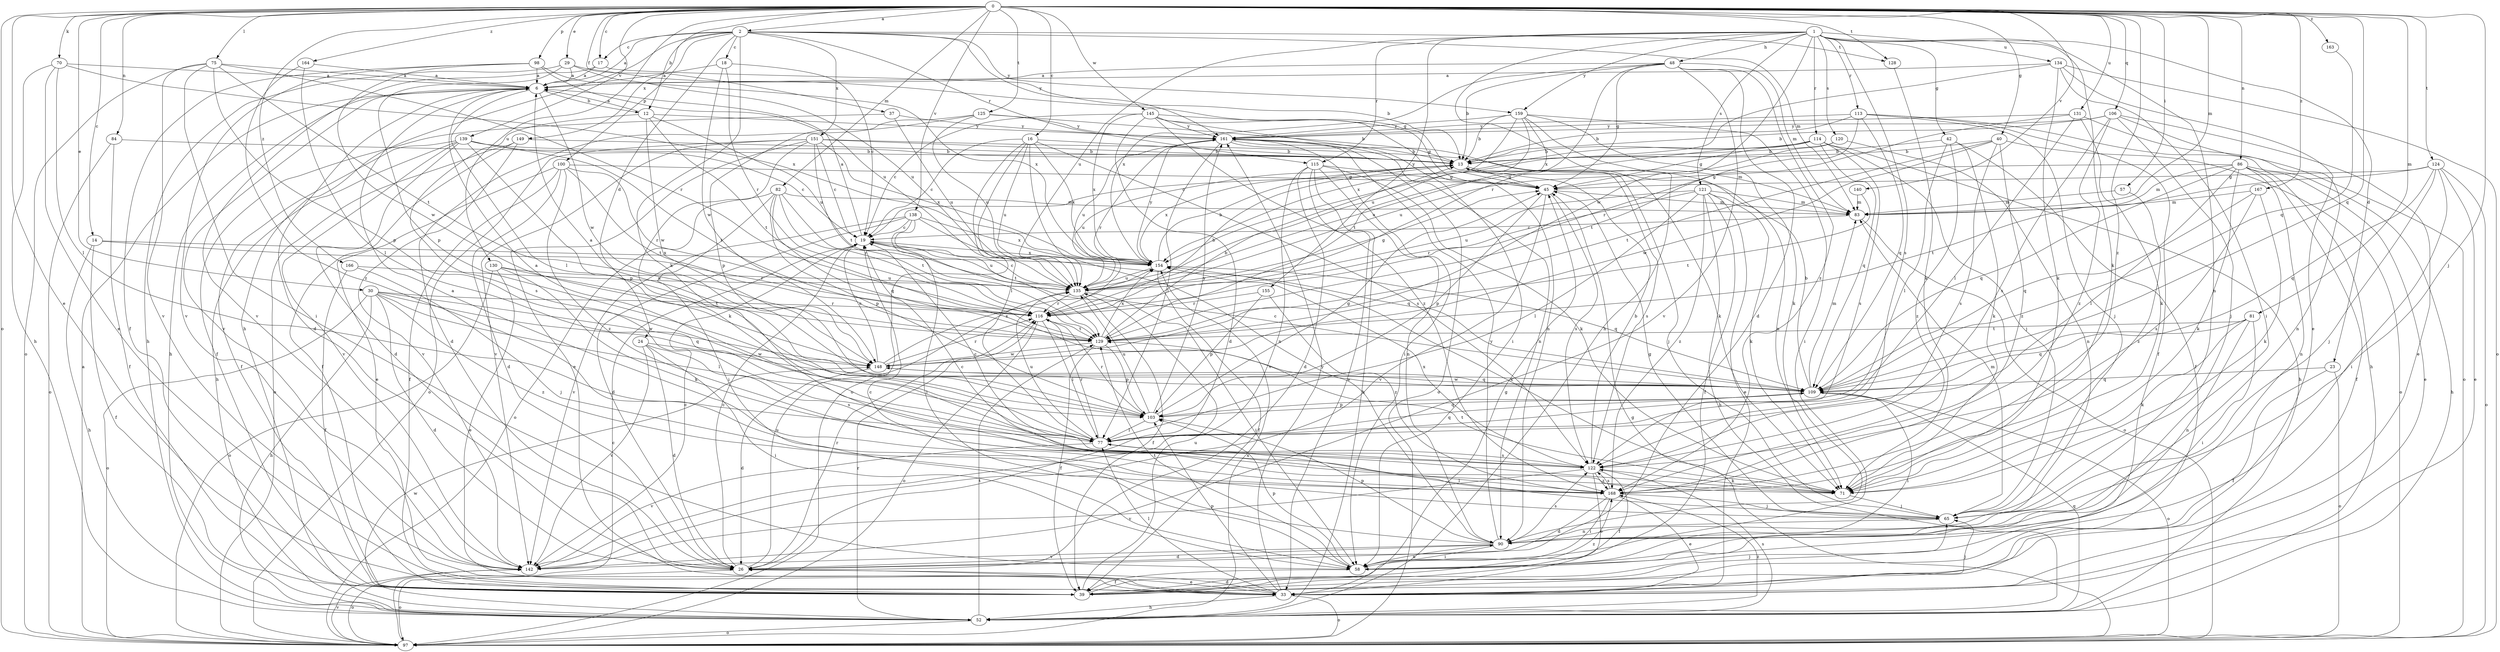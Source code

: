 strict digraph  {
0;
1;
2;
6;
12;
13;
14;
16;
17;
18;
19;
23;
24;
26;
29;
30;
33;
37;
39;
40;
42;
45;
48;
52;
57;
58;
65;
70;
71;
75;
77;
81;
82;
83;
84;
86;
90;
97;
98;
100;
103;
106;
109;
113;
114;
115;
116;
120;
121;
122;
124;
125;
128;
129;
130;
131;
134;
135;
138;
139;
140;
142;
145;
148;
149;
151;
154;
155;
159;
161;
163;
164;
166;
167;
168;
0 -> 2  [label=a];
0 -> 12  [label=b];
0 -> 14  [label=c];
0 -> 16  [label=c];
0 -> 17  [label=c];
0 -> 29  [label=e];
0 -> 30  [label=e];
0 -> 33  [label=e];
0 -> 37  [label=f];
0 -> 40  [label=g];
0 -> 57  [label=i];
0 -> 65  [label=j];
0 -> 70  [label=k];
0 -> 75  [label=l];
0 -> 81  [label=m];
0 -> 82  [label=m];
0 -> 83  [label=m];
0 -> 84  [label=n];
0 -> 86  [label=n];
0 -> 97  [label=o];
0 -> 98  [label=p];
0 -> 106  [label=q];
0 -> 109  [label=q];
0 -> 124  [label=t];
0 -> 125  [label=t];
0 -> 128  [label=t];
0 -> 130  [label=u];
0 -> 131  [label=u];
0 -> 138  [label=v];
0 -> 139  [label=v];
0 -> 140  [label=v];
0 -> 145  [label=w];
0 -> 163  [label=z];
0 -> 164  [label=z];
0 -> 166  [label=z];
0 -> 167  [label=z];
0 -> 168  [label=z];
1 -> 23  [label=d];
1 -> 42  [label=g];
1 -> 48  [label=h];
1 -> 52  [label=h];
1 -> 71  [label=k];
1 -> 90  [label=n];
1 -> 113  [label=r];
1 -> 114  [label=r];
1 -> 115  [label=r];
1 -> 120  [label=s];
1 -> 121  [label=s];
1 -> 122  [label=s];
1 -> 134  [label=u];
1 -> 135  [label=u];
1 -> 148  [label=w];
1 -> 155  [label=y];
1 -> 159  [label=y];
2 -> 6  [label=a];
2 -> 17  [label=c];
2 -> 18  [label=c];
2 -> 24  [label=d];
2 -> 52  [label=h];
2 -> 71  [label=k];
2 -> 83  [label=m];
2 -> 100  [label=p];
2 -> 115  [label=r];
2 -> 128  [label=t];
2 -> 149  [label=x];
2 -> 151  [label=x];
2 -> 159  [label=y];
2 -> 161  [label=y];
6 -> 12  [label=b];
6 -> 26  [label=d];
6 -> 52  [label=h];
6 -> 77  [label=l];
6 -> 142  [label=v];
6 -> 148  [label=w];
12 -> 6  [label=a];
12 -> 122  [label=s];
12 -> 129  [label=t];
12 -> 135  [label=u];
12 -> 148  [label=w];
12 -> 161  [label=y];
13 -> 45  [label=g];
13 -> 65  [label=j];
13 -> 122  [label=s];
13 -> 135  [label=u];
13 -> 154  [label=x];
14 -> 39  [label=f];
14 -> 52  [label=h];
14 -> 116  [label=r];
14 -> 154  [label=x];
16 -> 13  [label=b];
16 -> 19  [label=c];
16 -> 77  [label=l];
16 -> 90  [label=n];
16 -> 97  [label=o];
16 -> 122  [label=s];
16 -> 135  [label=u];
16 -> 154  [label=x];
17 -> 6  [label=a];
17 -> 13  [label=b];
17 -> 142  [label=v];
18 -> 6  [label=a];
18 -> 19  [label=c];
18 -> 116  [label=r];
18 -> 148  [label=w];
19 -> 6  [label=a];
19 -> 135  [label=u];
19 -> 154  [label=x];
23 -> 39  [label=f];
23 -> 97  [label=o];
23 -> 109  [label=q];
24 -> 26  [label=d];
24 -> 58  [label=i];
24 -> 122  [label=s];
24 -> 142  [label=v];
24 -> 148  [label=w];
26 -> 19  [label=c];
26 -> 33  [label=e];
26 -> 97  [label=o];
26 -> 116  [label=r];
26 -> 135  [label=u];
29 -> 6  [label=a];
29 -> 45  [label=g];
29 -> 52  [label=h];
29 -> 103  [label=p];
29 -> 135  [label=u];
30 -> 26  [label=d];
30 -> 52  [label=h];
30 -> 77  [label=l];
30 -> 97  [label=o];
30 -> 109  [label=q];
30 -> 116  [label=r];
30 -> 148  [label=w];
30 -> 168  [label=z];
33 -> 26  [label=d];
33 -> 45  [label=g];
33 -> 52  [label=h];
33 -> 65  [label=j];
33 -> 77  [label=l];
33 -> 97  [label=o];
33 -> 103  [label=p];
33 -> 161  [label=y];
37 -> 39  [label=f];
37 -> 135  [label=u];
37 -> 161  [label=y];
39 -> 65  [label=j];
39 -> 135  [label=u];
39 -> 168  [label=z];
40 -> 13  [label=b];
40 -> 97  [label=o];
40 -> 122  [label=s];
40 -> 129  [label=t];
40 -> 148  [label=w];
40 -> 168  [label=z];
42 -> 13  [label=b];
42 -> 39  [label=f];
42 -> 71  [label=k];
42 -> 77  [label=l];
42 -> 168  [label=z];
45 -> 83  [label=m];
45 -> 103  [label=p];
45 -> 122  [label=s];
45 -> 142  [label=v];
48 -> 6  [label=a];
48 -> 13  [label=b];
48 -> 26  [label=d];
48 -> 45  [label=g];
48 -> 83  [label=m];
48 -> 116  [label=r];
48 -> 142  [label=v];
48 -> 154  [label=x];
48 -> 168  [label=z];
52 -> 97  [label=o];
52 -> 109  [label=q];
52 -> 116  [label=r];
52 -> 122  [label=s];
52 -> 129  [label=t];
52 -> 148  [label=w];
52 -> 168  [label=z];
57 -> 83  [label=m];
57 -> 168  [label=z];
58 -> 39  [label=f];
58 -> 90  [label=n];
58 -> 103  [label=p];
58 -> 129  [label=t];
65 -> 45  [label=g];
65 -> 77  [label=l];
65 -> 83  [label=m];
65 -> 90  [label=n];
70 -> 6  [label=a];
70 -> 33  [label=e];
70 -> 52  [label=h];
70 -> 77  [label=l];
70 -> 154  [label=x];
71 -> 65  [label=j];
71 -> 129  [label=t];
71 -> 154  [label=x];
75 -> 6  [label=a];
75 -> 58  [label=i];
75 -> 97  [label=o];
75 -> 103  [label=p];
75 -> 116  [label=r];
75 -> 129  [label=t];
75 -> 142  [label=v];
77 -> 6  [label=a];
77 -> 109  [label=q];
77 -> 116  [label=r];
77 -> 122  [label=s];
77 -> 135  [label=u];
77 -> 142  [label=v];
81 -> 58  [label=i];
81 -> 71  [label=k];
81 -> 90  [label=n];
81 -> 109  [label=q];
81 -> 129  [label=t];
82 -> 58  [label=i];
82 -> 83  [label=m];
82 -> 97  [label=o];
82 -> 103  [label=p];
82 -> 109  [label=q];
82 -> 116  [label=r];
82 -> 129  [label=t];
83 -> 19  [label=c];
83 -> 97  [label=o];
84 -> 13  [label=b];
84 -> 39  [label=f];
84 -> 97  [label=o];
86 -> 33  [label=e];
86 -> 39  [label=f];
86 -> 45  [label=g];
86 -> 52  [label=h];
86 -> 71  [label=k];
86 -> 77  [label=l];
86 -> 83  [label=m];
86 -> 90  [label=n];
86 -> 109  [label=q];
90 -> 19  [label=c];
90 -> 26  [label=d];
90 -> 58  [label=i];
90 -> 103  [label=p];
90 -> 122  [label=s];
90 -> 142  [label=v];
90 -> 161  [label=y];
97 -> 6  [label=a];
97 -> 19  [label=c];
97 -> 45  [label=g];
97 -> 142  [label=v];
97 -> 154  [label=x];
98 -> 6  [label=a];
98 -> 39  [label=f];
98 -> 135  [label=u];
98 -> 142  [label=v];
98 -> 148  [label=w];
98 -> 154  [label=x];
100 -> 26  [label=d];
100 -> 33  [label=e];
100 -> 39  [label=f];
100 -> 45  [label=g];
100 -> 116  [label=r];
100 -> 129  [label=t];
100 -> 168  [label=z];
103 -> 45  [label=g];
103 -> 77  [label=l];
103 -> 109  [label=q];
103 -> 116  [label=r];
103 -> 135  [label=u];
103 -> 161  [label=y];
106 -> 13  [label=b];
106 -> 33  [label=e];
106 -> 65  [label=j];
106 -> 90  [label=n];
106 -> 122  [label=s];
106 -> 161  [label=y];
106 -> 168  [label=z];
109 -> 6  [label=a];
109 -> 13  [label=b];
109 -> 19  [label=c];
109 -> 58  [label=i];
109 -> 83  [label=m];
109 -> 97  [label=o];
109 -> 103  [label=p];
109 -> 148  [label=w];
113 -> 13  [label=b];
113 -> 39  [label=f];
113 -> 52  [label=h];
113 -> 65  [label=j];
113 -> 109  [label=q];
113 -> 129  [label=t];
113 -> 161  [label=y];
114 -> 13  [label=b];
114 -> 19  [label=c];
114 -> 45  [label=g];
114 -> 52  [label=h];
114 -> 65  [label=j];
114 -> 109  [label=q];
114 -> 122  [label=s];
114 -> 135  [label=u];
115 -> 26  [label=d];
115 -> 33  [label=e];
115 -> 45  [label=g];
115 -> 52  [label=h];
115 -> 71  [label=k];
115 -> 90  [label=n];
115 -> 142  [label=v];
116 -> 13  [label=b];
116 -> 77  [label=l];
116 -> 97  [label=o];
116 -> 129  [label=t];
120 -> 13  [label=b];
120 -> 90  [label=n];
120 -> 135  [label=u];
121 -> 33  [label=e];
121 -> 39  [label=f];
121 -> 52  [label=h];
121 -> 71  [label=k];
121 -> 77  [label=l];
121 -> 83  [label=m];
121 -> 116  [label=r];
121 -> 135  [label=u];
121 -> 168  [label=z];
122 -> 13  [label=b];
122 -> 19  [label=c];
122 -> 33  [label=e];
122 -> 39  [label=f];
122 -> 71  [label=k];
122 -> 142  [label=v];
122 -> 154  [label=x];
122 -> 168  [label=z];
124 -> 33  [label=e];
124 -> 45  [label=g];
124 -> 58  [label=i];
124 -> 65  [label=j];
124 -> 97  [label=o];
124 -> 109  [label=q];
124 -> 129  [label=t];
125 -> 13  [label=b];
125 -> 26  [label=d];
125 -> 103  [label=p];
125 -> 135  [label=u];
125 -> 161  [label=y];
128 -> 71  [label=k];
129 -> 13  [label=b];
129 -> 39  [label=f];
129 -> 103  [label=p];
129 -> 148  [label=w];
129 -> 154  [label=x];
130 -> 33  [label=e];
130 -> 71  [label=k];
130 -> 97  [label=o];
130 -> 129  [label=t];
130 -> 135  [label=u];
131 -> 71  [label=k];
131 -> 77  [label=l];
131 -> 97  [label=o];
131 -> 116  [label=r];
131 -> 161  [label=y];
134 -> 6  [label=a];
134 -> 33  [label=e];
134 -> 58  [label=i];
134 -> 71  [label=k];
134 -> 97  [label=o];
134 -> 154  [label=x];
135 -> 19  [label=c];
135 -> 39  [label=f];
135 -> 45  [label=g];
135 -> 58  [label=i];
135 -> 116  [label=r];
138 -> 19  [label=c];
138 -> 26  [label=d];
138 -> 58  [label=i];
138 -> 109  [label=q];
138 -> 129  [label=t];
138 -> 142  [label=v];
138 -> 154  [label=x];
139 -> 13  [label=b];
139 -> 19  [label=c];
139 -> 26  [label=d];
139 -> 39  [label=f];
139 -> 52  [label=h];
139 -> 103  [label=p];
139 -> 129  [label=t];
139 -> 142  [label=v];
140 -> 83  [label=m];
140 -> 129  [label=t];
142 -> 19  [label=c];
142 -> 97  [label=o];
145 -> 19  [label=c];
145 -> 26  [label=d];
145 -> 45  [label=g];
145 -> 58  [label=i];
145 -> 90  [label=n];
145 -> 154  [label=x];
145 -> 161  [label=y];
145 -> 168  [label=z];
148 -> 19  [label=c];
148 -> 26  [label=d];
148 -> 109  [label=q];
148 -> 116  [label=r];
148 -> 154  [label=x];
149 -> 13  [label=b];
149 -> 39  [label=f];
149 -> 97  [label=o];
149 -> 142  [label=v];
151 -> 13  [label=b];
151 -> 19  [label=c];
151 -> 33  [label=e];
151 -> 71  [label=k];
151 -> 83  [label=m];
151 -> 97  [label=o];
151 -> 129  [label=t];
151 -> 142  [label=v];
151 -> 154  [label=x];
154 -> 13  [label=b];
154 -> 39  [label=f];
154 -> 109  [label=q];
154 -> 135  [label=u];
154 -> 161  [label=y];
155 -> 103  [label=p];
155 -> 116  [label=r];
155 -> 168  [label=z];
159 -> 13  [label=b];
159 -> 58  [label=i];
159 -> 71  [label=k];
159 -> 90  [label=n];
159 -> 129  [label=t];
159 -> 135  [label=u];
159 -> 154  [label=x];
159 -> 161  [label=y];
161 -> 13  [label=b];
161 -> 58  [label=i];
161 -> 71  [label=k];
161 -> 77  [label=l];
161 -> 90  [label=n];
161 -> 97  [label=o];
161 -> 116  [label=r];
161 -> 135  [label=u];
163 -> 109  [label=q];
164 -> 6  [label=a];
164 -> 77  [label=l];
164 -> 168  [label=z];
166 -> 39  [label=f];
166 -> 65  [label=j];
166 -> 135  [label=u];
167 -> 71  [label=k];
167 -> 83  [label=m];
167 -> 109  [label=q];
167 -> 122  [label=s];
168 -> 6  [label=a];
168 -> 19  [label=c];
168 -> 26  [label=d];
168 -> 33  [label=e];
168 -> 58  [label=i];
168 -> 65  [label=j];
168 -> 122  [label=s];
}
